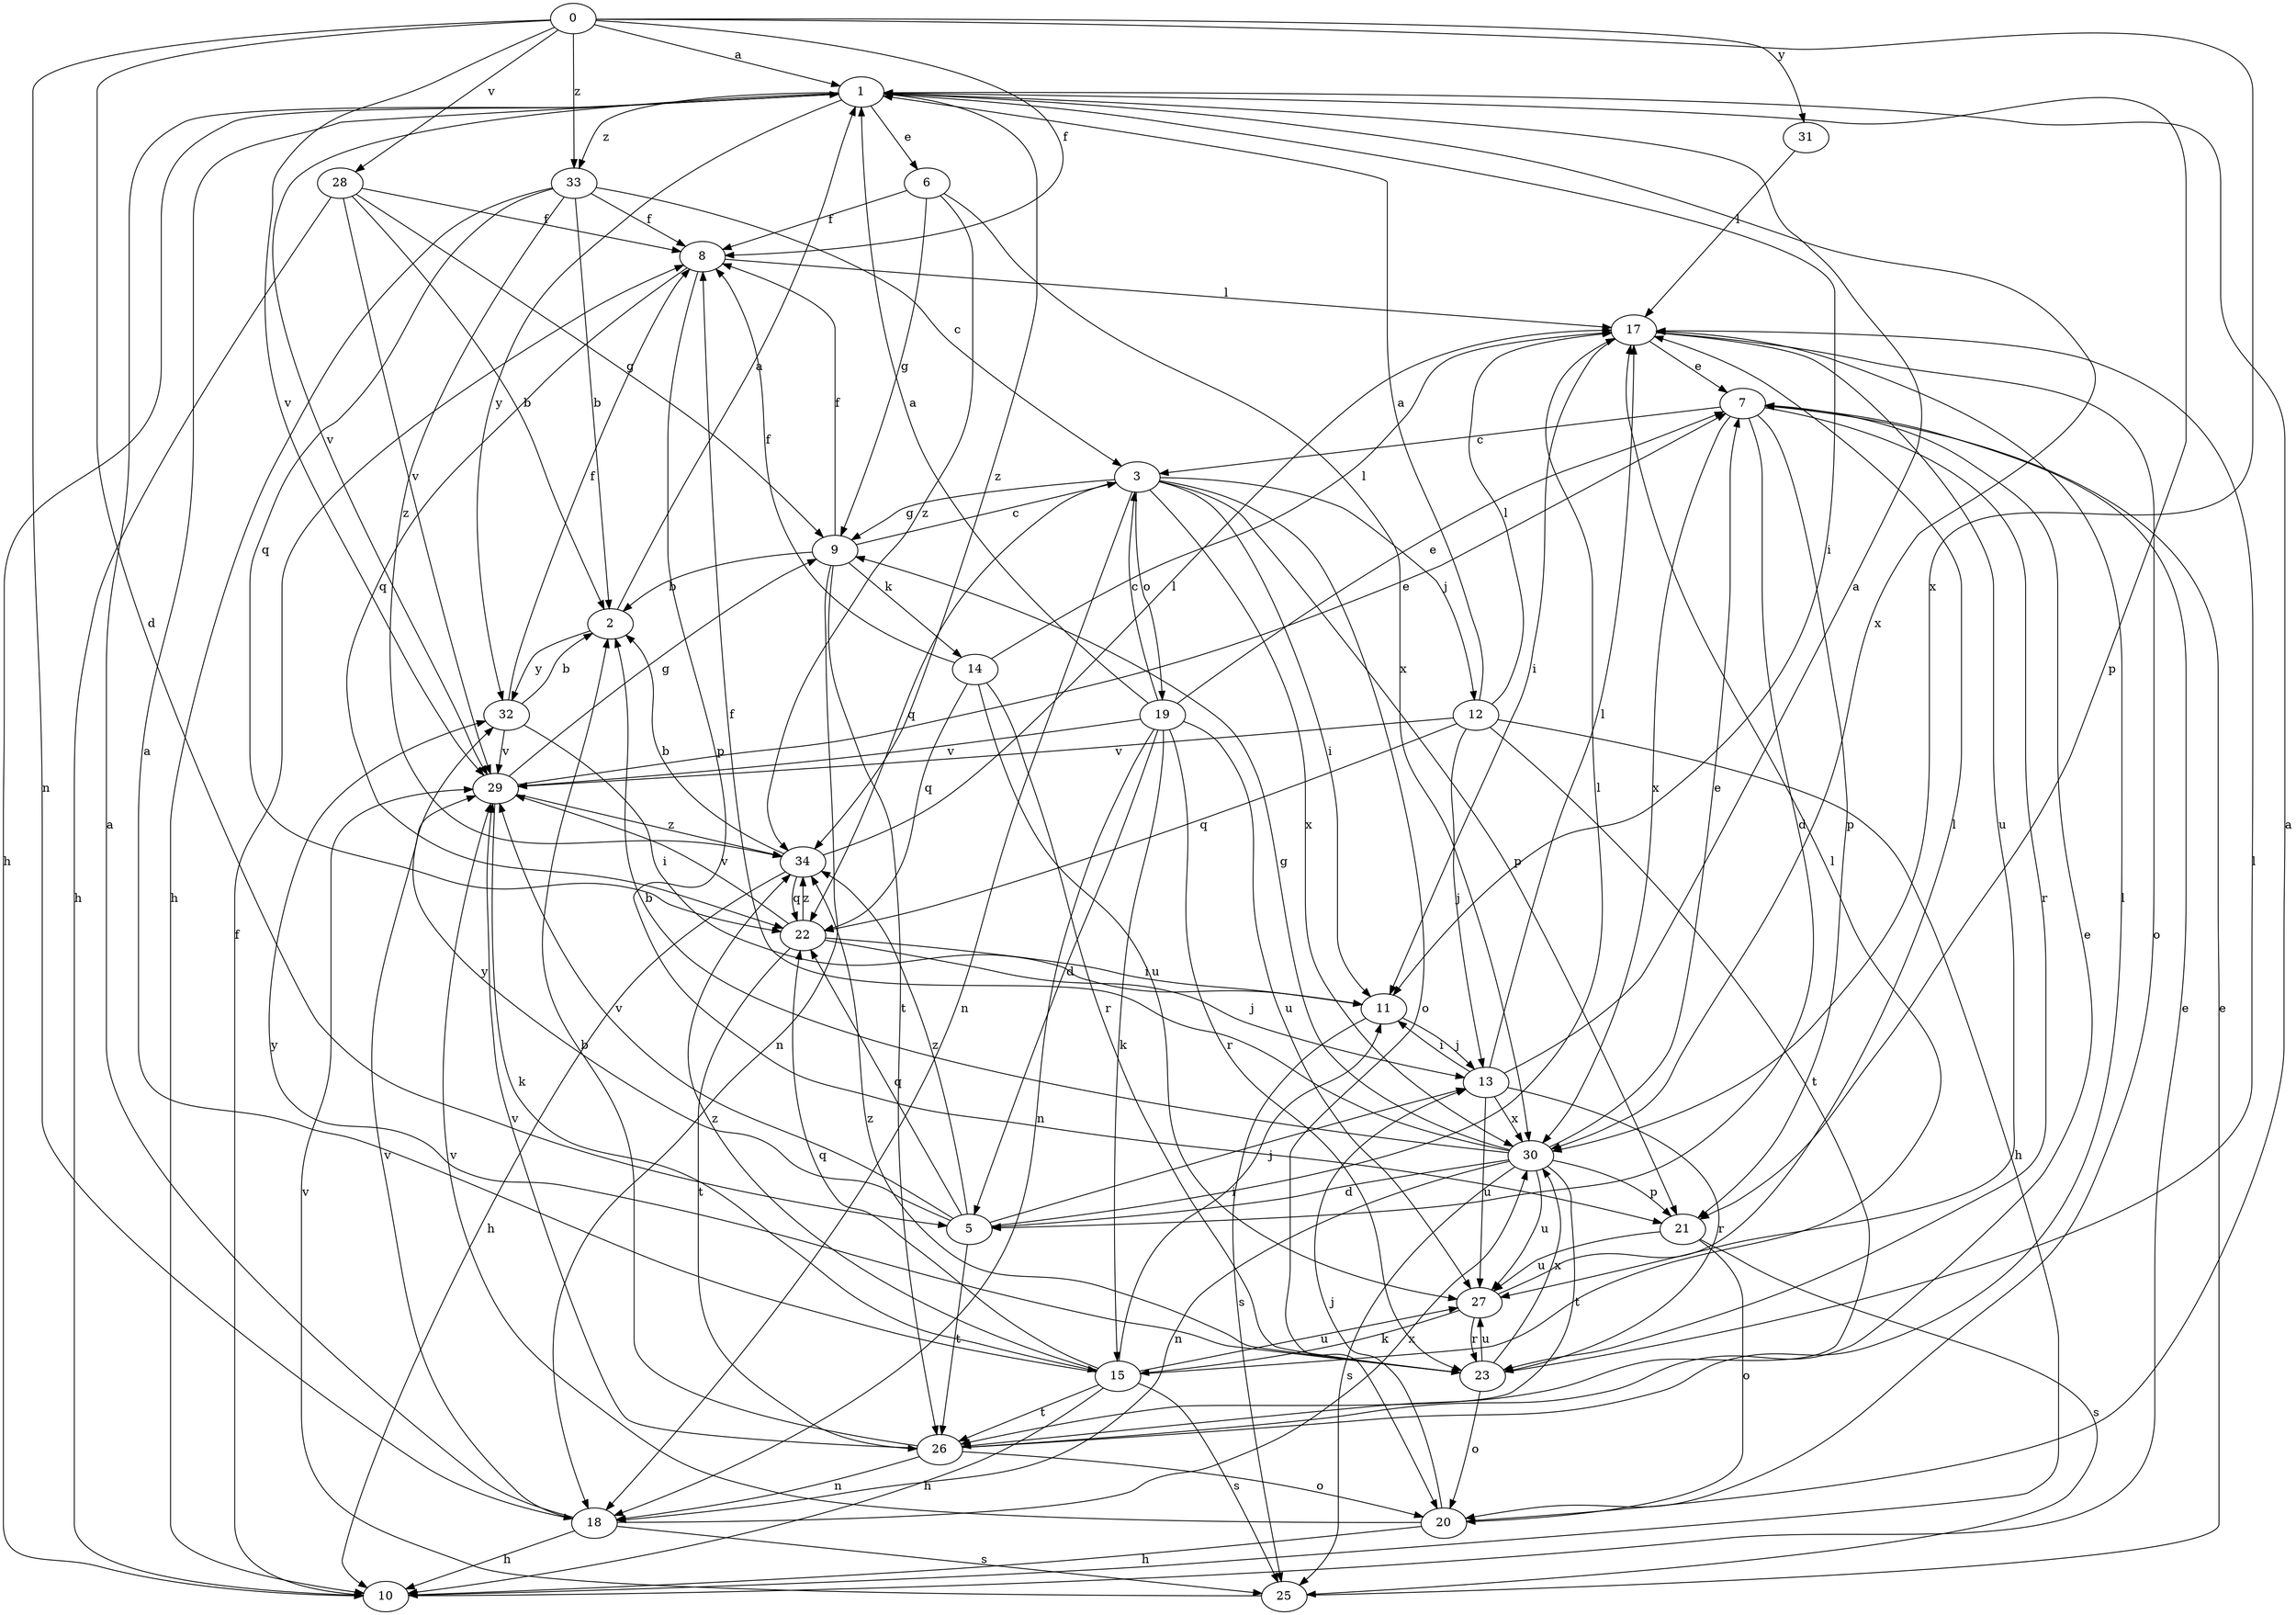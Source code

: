 strict digraph  {
0;
1;
2;
3;
5;
6;
7;
8;
9;
10;
11;
12;
13;
14;
15;
17;
18;
19;
20;
21;
22;
23;
25;
26;
27;
28;
29;
30;
31;
32;
33;
34;
0 -> 1  [label=a];
0 -> 5  [label=d];
0 -> 8  [label=f];
0 -> 18  [label=n];
0 -> 28  [label=v];
0 -> 29  [label=v];
0 -> 30  [label=x];
0 -> 31  [label=y];
0 -> 33  [label=z];
1 -> 6  [label=e];
1 -> 10  [label=h];
1 -> 11  [label=i];
1 -> 21  [label=p];
1 -> 29  [label=v];
1 -> 30  [label=x];
1 -> 32  [label=y];
1 -> 33  [label=z];
1 -> 34  [label=z];
2 -> 1  [label=a];
2 -> 32  [label=y];
3 -> 9  [label=g];
3 -> 11  [label=i];
3 -> 12  [label=j];
3 -> 18  [label=n];
3 -> 19  [label=o];
3 -> 20  [label=o];
3 -> 21  [label=p];
3 -> 22  [label=q];
3 -> 30  [label=x];
5 -> 13  [label=j];
5 -> 17  [label=l];
5 -> 22  [label=q];
5 -> 26  [label=t];
5 -> 29  [label=v];
5 -> 32  [label=y];
5 -> 34  [label=z];
6 -> 8  [label=f];
6 -> 9  [label=g];
6 -> 30  [label=x];
6 -> 34  [label=z];
7 -> 3  [label=c];
7 -> 5  [label=d];
7 -> 21  [label=p];
7 -> 23  [label=r];
7 -> 30  [label=x];
8 -> 17  [label=l];
8 -> 21  [label=p];
8 -> 22  [label=q];
9 -> 2  [label=b];
9 -> 3  [label=c];
9 -> 8  [label=f];
9 -> 14  [label=k];
9 -> 18  [label=n];
9 -> 26  [label=t];
10 -> 7  [label=e];
10 -> 8  [label=f];
11 -> 13  [label=j];
11 -> 25  [label=s];
12 -> 1  [label=a];
12 -> 10  [label=h];
12 -> 13  [label=j];
12 -> 17  [label=l];
12 -> 22  [label=q];
12 -> 26  [label=t];
12 -> 29  [label=v];
13 -> 1  [label=a];
13 -> 11  [label=i];
13 -> 17  [label=l];
13 -> 23  [label=r];
13 -> 27  [label=u];
13 -> 30  [label=x];
14 -> 8  [label=f];
14 -> 17  [label=l];
14 -> 22  [label=q];
14 -> 23  [label=r];
14 -> 27  [label=u];
15 -> 1  [label=a];
15 -> 10  [label=h];
15 -> 11  [label=i];
15 -> 17  [label=l];
15 -> 22  [label=q];
15 -> 25  [label=s];
15 -> 26  [label=t];
15 -> 27  [label=u];
15 -> 34  [label=z];
17 -> 7  [label=e];
17 -> 11  [label=i];
17 -> 20  [label=o];
17 -> 27  [label=u];
18 -> 1  [label=a];
18 -> 10  [label=h];
18 -> 25  [label=s];
18 -> 29  [label=v];
18 -> 30  [label=x];
19 -> 1  [label=a];
19 -> 3  [label=c];
19 -> 5  [label=d];
19 -> 7  [label=e];
19 -> 15  [label=k];
19 -> 18  [label=n];
19 -> 23  [label=r];
19 -> 27  [label=u];
19 -> 29  [label=v];
20 -> 1  [label=a];
20 -> 10  [label=h];
20 -> 13  [label=j];
20 -> 29  [label=v];
21 -> 20  [label=o];
21 -> 25  [label=s];
21 -> 27  [label=u];
22 -> 11  [label=i];
22 -> 13  [label=j];
22 -> 26  [label=t];
22 -> 29  [label=v];
22 -> 34  [label=z];
23 -> 17  [label=l];
23 -> 20  [label=o];
23 -> 27  [label=u];
23 -> 30  [label=x];
23 -> 32  [label=y];
23 -> 34  [label=z];
25 -> 7  [label=e];
25 -> 29  [label=v];
26 -> 2  [label=b];
26 -> 7  [label=e];
26 -> 17  [label=l];
26 -> 18  [label=n];
26 -> 20  [label=o];
26 -> 29  [label=v];
27 -> 15  [label=k];
27 -> 17  [label=l];
27 -> 23  [label=r];
28 -> 2  [label=b];
28 -> 8  [label=f];
28 -> 9  [label=g];
28 -> 10  [label=h];
28 -> 29  [label=v];
29 -> 7  [label=e];
29 -> 9  [label=g];
29 -> 15  [label=k];
29 -> 34  [label=z];
30 -> 2  [label=b];
30 -> 5  [label=d];
30 -> 7  [label=e];
30 -> 8  [label=f];
30 -> 9  [label=g];
30 -> 18  [label=n];
30 -> 21  [label=p];
30 -> 25  [label=s];
30 -> 26  [label=t];
30 -> 27  [label=u];
31 -> 17  [label=l];
32 -> 2  [label=b];
32 -> 8  [label=f];
32 -> 11  [label=i];
32 -> 29  [label=v];
33 -> 2  [label=b];
33 -> 3  [label=c];
33 -> 8  [label=f];
33 -> 10  [label=h];
33 -> 22  [label=q];
33 -> 34  [label=z];
34 -> 2  [label=b];
34 -> 10  [label=h];
34 -> 17  [label=l];
34 -> 22  [label=q];
}
